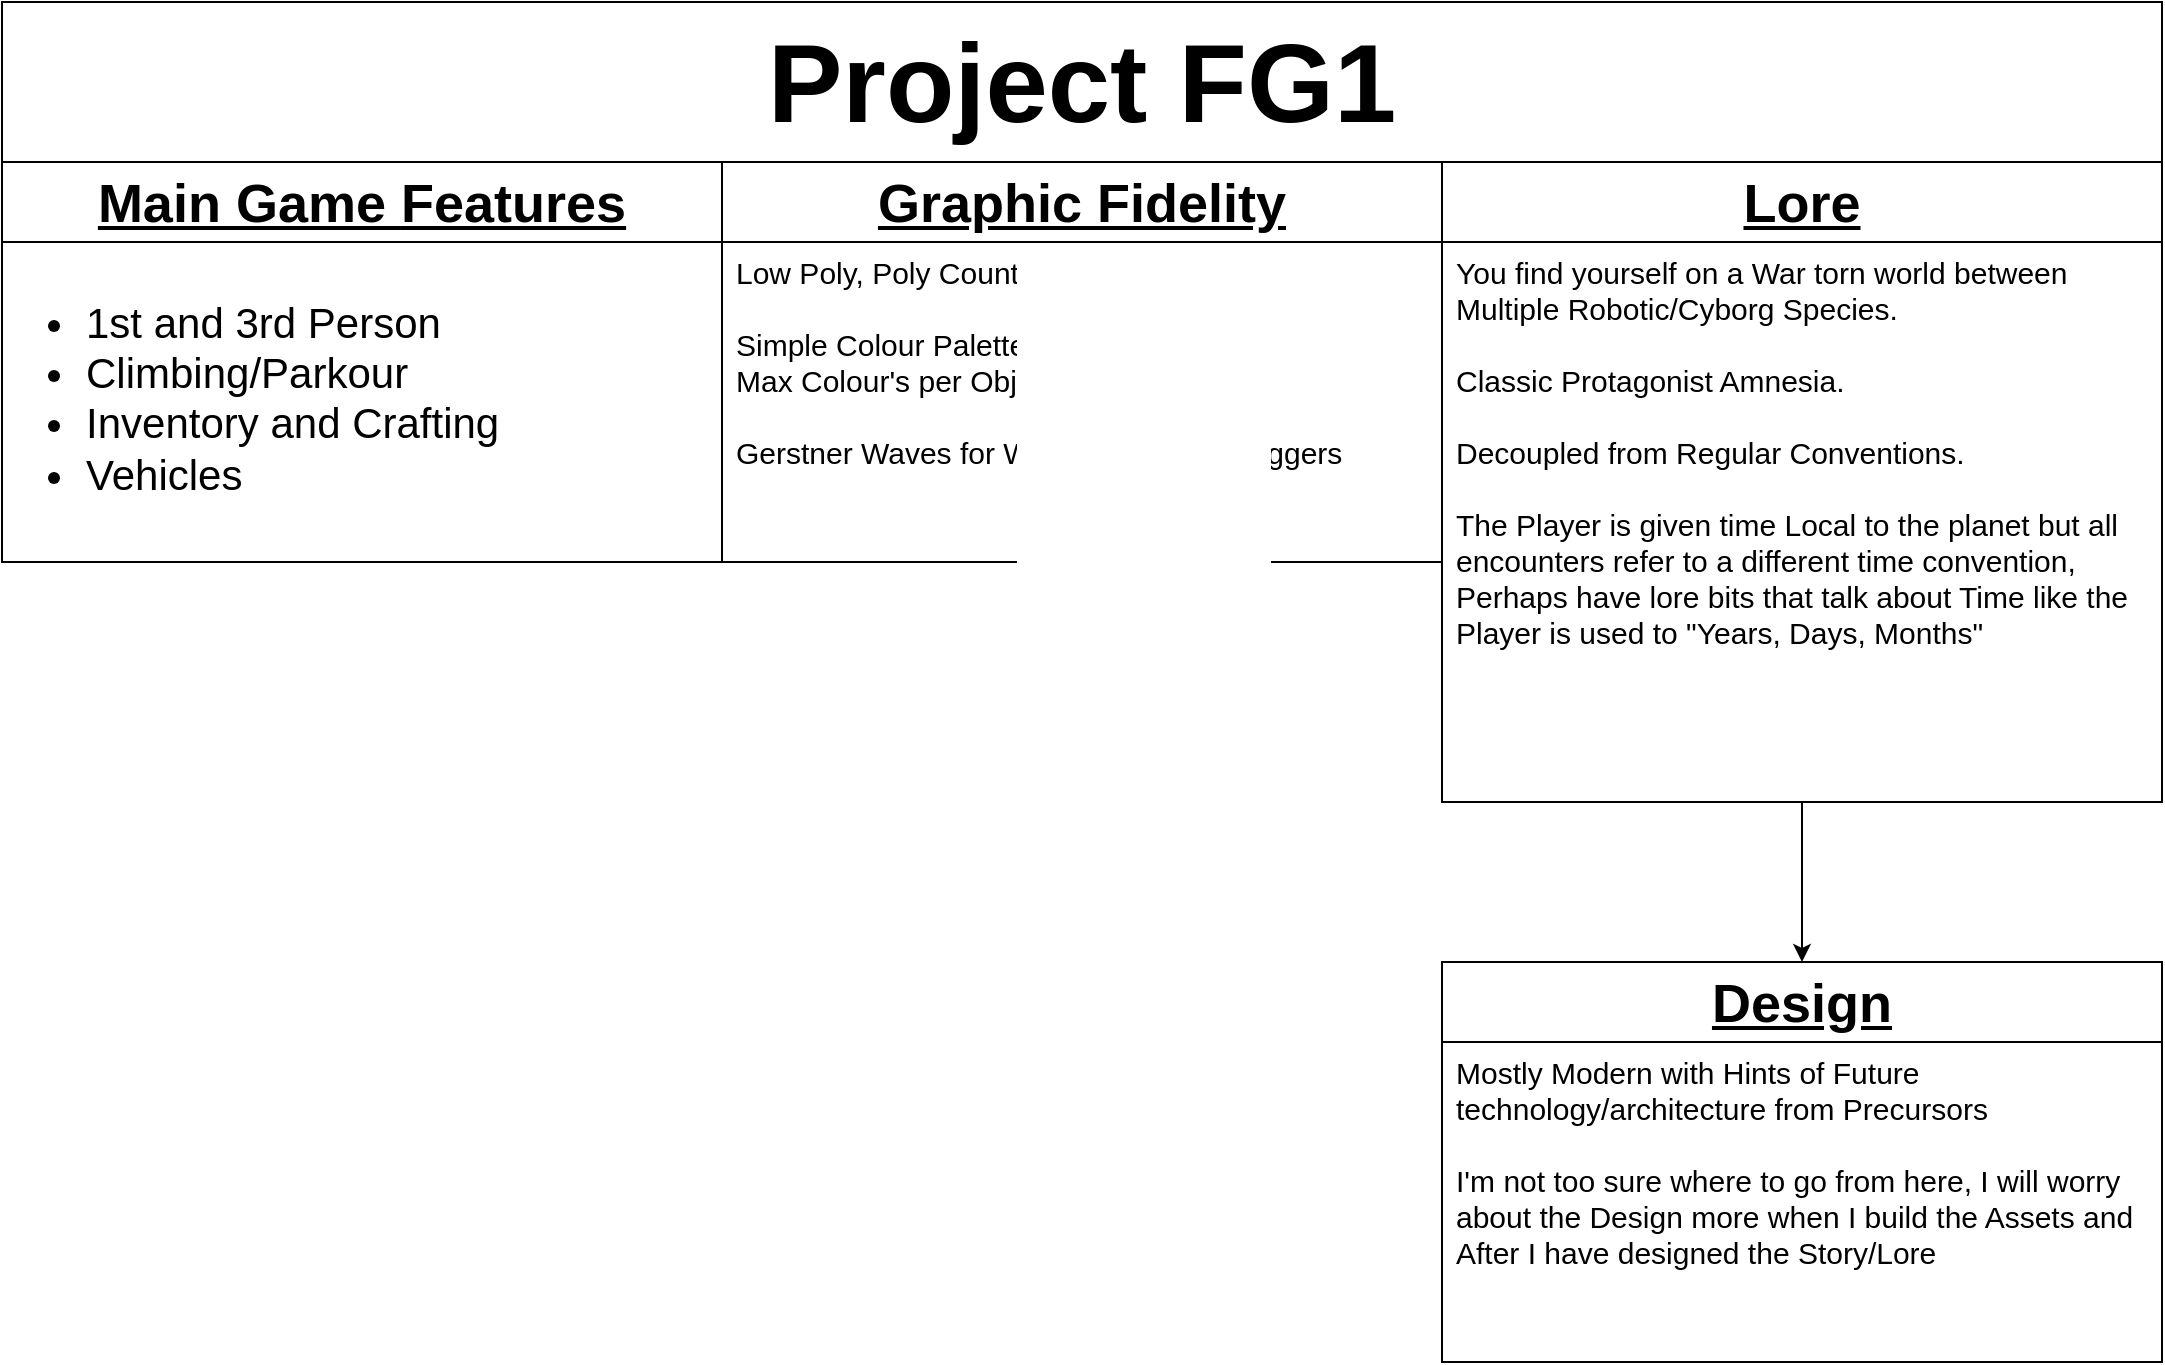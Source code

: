 <mxfile version="20.0.4" type="github" pages="2">
  <diagram id="-oCOMcQ30E3FEB3OWvga" name="Main Info">
    <mxGraphModel dx="1381" dy="837" grid="1" gridSize="10" guides="1" tooltips="1" connect="1" arrows="1" fold="1" page="1" pageScale="1" pageWidth="1169" pageHeight="827" math="0" shadow="0">
      <root>
        <mxCell id="0" />
        <mxCell id="1" parent="0" />
        <mxCell id="SXhXEY8Pxpm4SsG_V0A8-14" value="&lt;ul style=&quot;font-size: 21px;&quot;&gt;&lt;li style=&quot;font-size: 21px;&quot;&gt;1st and 3rd Person&lt;/li&gt;&lt;li style=&quot;font-size: 21px;&quot;&gt;Climbing/Parkour&lt;/li&gt;&lt;li style=&quot;font-size: 21px;&quot;&gt;Inventory and Crafting&lt;/li&gt;&lt;li style=&quot;font-size: 21px;&quot;&gt;Vehicles&lt;/li&gt;&lt;/ul&gt;" style="rounded=0;whiteSpace=wrap;html=1;fontSize=21;align=left;verticalAlign=top;" parent="1" vertex="1">
          <mxGeometry x="40" y="120" width="360" height="160" as="geometry" />
        </mxCell>
        <mxCell id="SXhXEY8Pxpm4SsG_V0A8-13" value="&lt;span style=&quot;font-size: 56px;&quot;&gt;Project FG1&lt;/span&gt;" style="rounded=0;whiteSpace=wrap;html=1;fontSize=27;fontStyle=1;verticalAlign=top;" parent="1" vertex="1">
          <mxGeometry x="40" width="1080" height="80" as="geometry" />
        </mxCell>
        <mxCell id="SXhXEY8Pxpm4SsG_V0A8-12" value="&lt;span style=&quot;font-size: 27px; font-weight: 700; background-color: initial; text-decoration-line: underline;&quot;&gt;Main Game&amp;nbsp;&lt;/span&gt;&lt;span style=&quot;font-size: 27px; font-weight: 700; background-color: initial; text-decoration-line: underline;&quot;&gt;Features&lt;/span&gt;" style="rounded=0;whiteSpace=wrap;html=1;fontSize=29;" parent="1" vertex="1">
          <mxGeometry x="40" y="80" width="360" height="40" as="geometry" />
        </mxCell>
        <mxCell id="SXhXEY8Pxpm4SsG_V0A8-16" value="&lt;span style=&quot;font-size: 27px; font-weight: 700; text-decoration-line: underline;&quot;&gt;Graphic Fidelity&lt;/span&gt;" style="rounded=0;whiteSpace=wrap;html=1;fontSize=29;" parent="1" vertex="1">
          <mxGeometry x="400" y="80" width="360" height="40" as="geometry" />
        </mxCell>
        <mxCell id="SXhXEY8Pxpm4SsG_V0A8-23" value="&lt;span style=&quot;font-size: 27px; font-weight: 700; text-decoration-line: underline;&quot;&gt;Design&lt;/span&gt;" style="rounded=0;whiteSpace=wrap;html=1;fontSize=29;" parent="1" vertex="1">
          <mxGeometry x="760" y="480" width="360" height="40" as="geometry" />
        </mxCell>
        <mxCell id="SXhXEY8Pxpm4SsG_V0A8-29" value="&lt;span style=&quot;background-color: initial; font-size: 15px;&quot;&gt;Low Poly, Poly Count N/A.&lt;br style=&quot;font-size: 15px;&quot;&gt;&lt;/span&gt;&lt;br style=&quot;font-size: 15px;&quot;&gt;&lt;span style=&quot;background-color: initial; font-size: 15px;&quot;&gt;Simple Colour Palette, &lt;br&gt;Max Colour&#39;s per Object N/A.&lt;br&gt;&lt;br&gt;Gerstner Waves for Waves would be Poggers&lt;br&gt;&lt;/span&gt;" style="rounded=0;whiteSpace=wrap;html=1;fontSize=15;align=left;verticalAlign=top;spacingLeft=5;" parent="1" vertex="1">
          <mxGeometry x="400" y="120" width="360" height="160" as="geometry" />
        </mxCell>
        <mxCell id="SXhXEY8Pxpm4SsG_V0A8-30" value="Mostly Modern with Hints of Future technology/architecture from Precursors&lt;br&gt;&lt;br&gt;I&#39;m not too sure where to go from here, I will worry about the Design more when I build the Assets and After I have designed the Story/Lore" style="rounded=0;whiteSpace=wrap;html=1;fontSize=15;align=left;verticalAlign=top;spacingLeft=5;" parent="1" vertex="1">
          <mxGeometry x="760" y="520" width="360" height="160" as="geometry" />
        </mxCell>
        <mxCell id="WTTrBmFcZVT1cNoipJBk-1" value="&lt;span style=&quot;font-size: 27px; font-weight: 700; text-decoration-line: underline;&quot;&gt;Lore&lt;/span&gt;" style="rounded=0;whiteSpace=wrap;html=1;fontSize=29;" vertex="1" parent="1">
          <mxGeometry x="760" y="80" width="360" height="40" as="geometry" />
        </mxCell>
        <mxCell id="WTTrBmFcZVT1cNoipJBk-3" style="edgeStyle=orthogonalEdgeStyle;rounded=0;orthogonalLoop=1;jettySize=auto;html=1;exitX=0.5;exitY=1;exitDx=0;exitDy=0;entryX=0.5;entryY=0;entryDx=0;entryDy=0;fontSize=15;" edge="1" parent="1" source="WTTrBmFcZVT1cNoipJBk-2" target="SXhXEY8Pxpm4SsG_V0A8-23">
          <mxGeometry relative="1" as="geometry" />
        </mxCell>
        <mxCell id="WTTrBmFcZVT1cNoipJBk-2" value="You find yourself on a War torn world between Multiple Robotic/Cyborg Species.&lt;br&gt;&lt;br&gt;Classic Protagonist Amnesia.&lt;br&gt;&lt;br&gt;Decoupled from Regular Conventions.&lt;br&gt;&lt;br&gt;The Player is given time Local to the planet but all encounters refer to a different time convention, Perhaps have lore bits that talk about Time like the Player is used to &quot;Years, Days, Months&quot;" style="rounded=0;whiteSpace=wrap;html=1;fontSize=15;align=left;verticalAlign=top;spacingLeft=5;" vertex="1" parent="1">
          <mxGeometry x="760" y="120" width="360" height="280" as="geometry" />
        </mxCell>
      </root>
    </mxGraphModel>
  </diagram>
  <diagram id="vRhMuOtopT-bNtXbqueS" name="Gameplay">
    <mxGraphModel dx="1381" dy="837" grid="1" gridSize="10" guides="1" tooltips="1" connect="1" arrows="1" fold="1" page="1" pageScale="1" pageWidth="1169" pageHeight="827" math="0" shadow="0">
      <root>
        <mxCell id="0" />
        <mxCell id="1" parent="0" />
      </root>
    </mxGraphModel>
  </diagram>
</mxfile>

